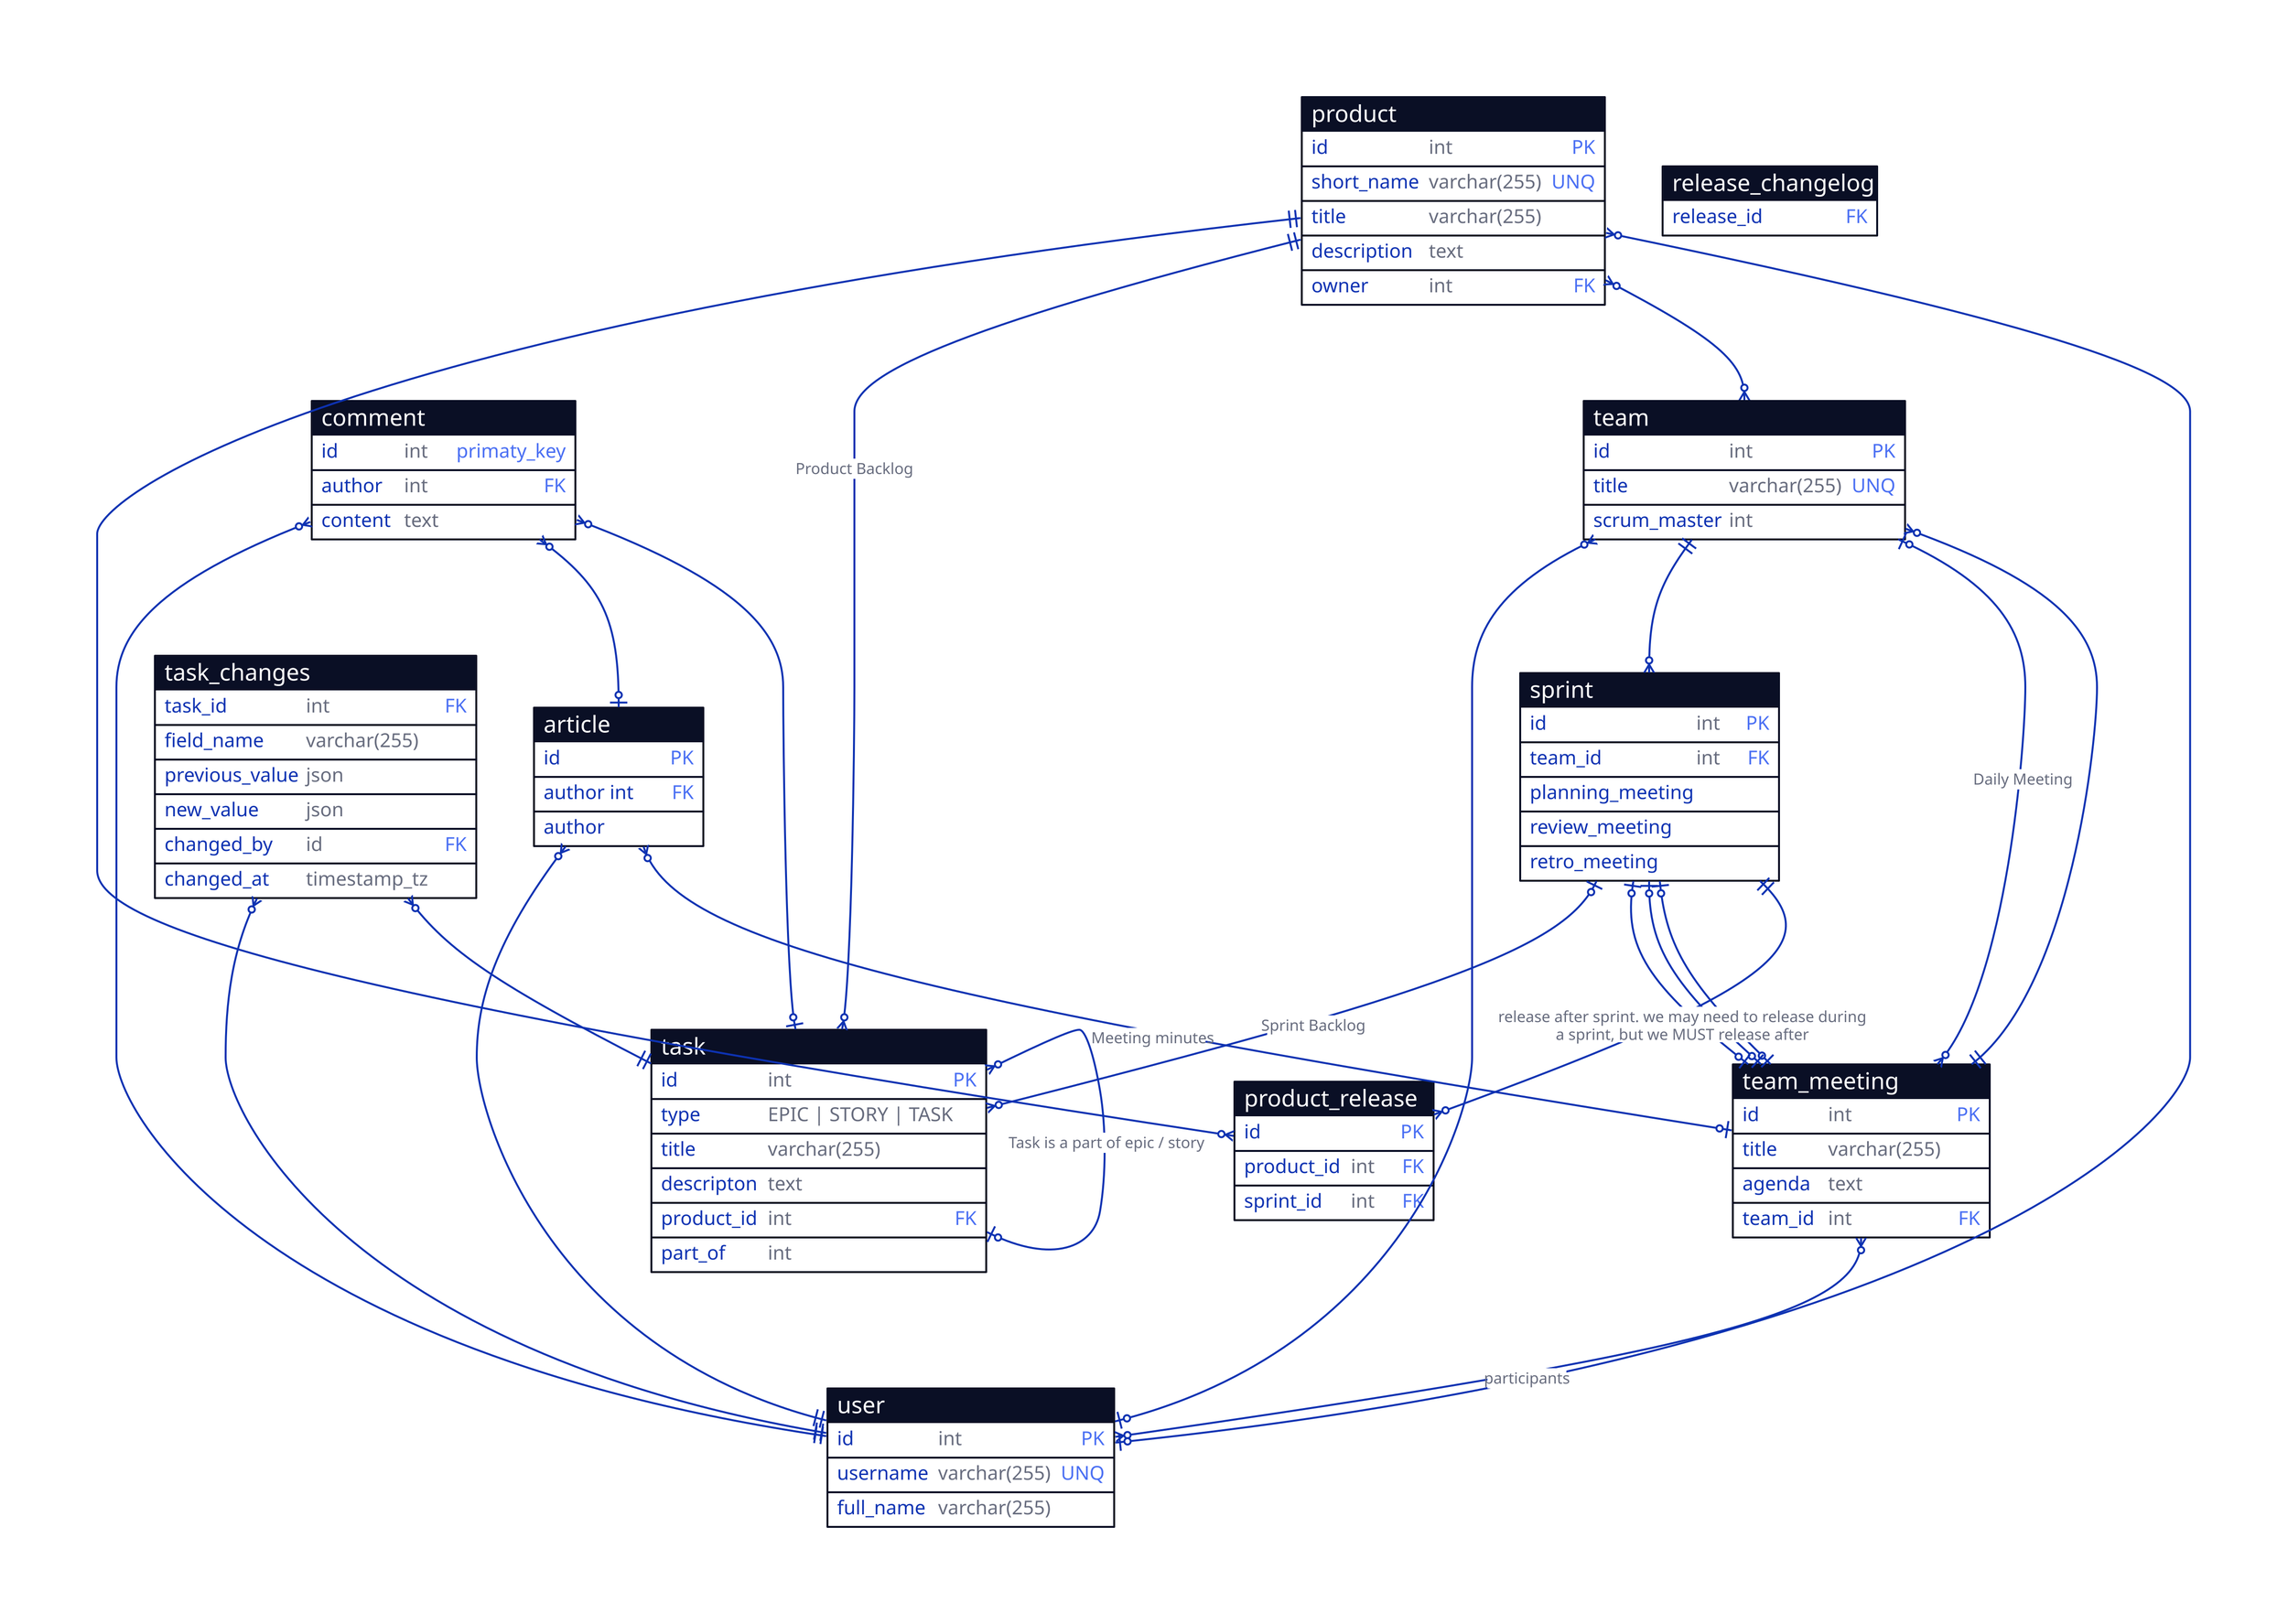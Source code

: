 product: {
  shape: sql_table
  id: int {constraint: primary_key}
  short_name: varchar(255) {constraint: unique}
  title: varchar(255)
  description: text
  owner: int {constraint: foreign_key}
}

team: {
  shape: sql_table
  id: int {constraint: primary_key}
  title: varchar(255) {constraint: unique}
  scrum_master: int
}

user: {
  shape: sql_table
  id: int {constraint: primary_key}
  username: varchar(255) {constraint: unique}
  full_name: varchar(255)
}

sprint: {
  shape: sql_table
  id: int {constraint: primary_key}
  team_id: int {constraint: foreign_key}
}

comment: {
  shape: sql_table
  id: int {constraint: primaty_key}
  author: int {constraint: foreign_key}
  content: text
}

team_meeting: {
  shape: sql_table
  id: int {constraint: primary_key}
  title: varchar(255)
  agenda: text
  team_id: int {constraint: foreign_key}
}

article: {
  shape: sql_table
  id: {constraint: primary_key}
  author int: {constraint: foreign_key}
}

product_release: {
  shape: sql_table
  id: {constraint: primary_key}
  product_id: int {constraint: foreign_key}
  sprint_id: int {constraint: foreign_key}
}

release_changelog: {
  shape: sql_table
  release_id: {constraint: foreign_key}
}

sprint <-> product_release.sprint_id: {
  source-arrowhead: {
    shape: cf-one-required
  }
  target-arrowhead: {
    shape: cf-many
  }
  label: "release after sprint. we may need to release during\na sprint, but we MUST release after"
}

product_release.product_id <-> product: {
  source-arrowhead: {
    shape: cf-many
  }
  target-arrowhead: {
    shape: cf-one-required
  }
}

article <-> team_meeting: {
  source-arrowhead: {
    shape: cf-many
  }
  target-arrowhead: {
    shape: cf-one
  }
  label: "Meeting minutes"
}

article.author <-> user: {
  source-arrowhead: {
    shape: cf-many
  }
  target-arrowhead: {
    shape: cf-one-required
  }
}

team <-> team_meeting.team_id: {
  source-arrowhead: {
    shape: cf-many
  }
  target-arrowhead: {
    shape: cf-one-required
  }
}

sprint.planning_meeting <-> team_meeting: {
  source-arrowhead: {
    shape: cf-one
  }
  target-arrowhead: {
    shape: cf-one
  }
}

sprint.review_meeting <-> team_meeting: {
  source-arrowhead: {
    shape: cf-one
  }
  target-arrowhead: {
    shape: cf-one
  }
}

sprint.retro_meeting <-> team_meeting: {
  source-arrowhead: {
    shape: cf-one
  }
  target-arrowhead: {
    shape: cf-one
  }
}

team <-> team_meeting: {
  label: "Daily Meeting"
  source-arrowhead: {
    shape: cf-one
  }
  target-arrowhead: {
    shape: cf-many
  }
}

team_meeting <-> user: {
  label: "participants"
  source-arrowhead: {
    shape: cf-many
  }
  target-arrowhead: {
    shape: cf-many
  }
}

comment <-> task: {
  source-arrowhead: {
    shape: cf-many
  }
  target-arrowhead: {
    shape: cf-one
  }
}

comment <-> article: {
  source-arrowhead: {
    shape: cf-many
  }
  target-arrowhead: {
    shape: cf-one
  }
}

comment.author <-> user: {
  source-arrowhead: {
    shape: cf-many
  }
  target-arrowhead: {
    shape: cf-one-required
  }
}

team.id <-> sprint.team_id: {
  source-arrowhead: {
    shape: cf-one-required
  }
  target-arrowhead: {
    shape: cf-many
  }
}

team.scrum_master <-> user: {
  source-arrowhead: {
    shape: cf-many
  }
  target-arrowhead: {
    shape: cf-one
  }
}

product.owner <-> user: {
  source-arrowhead: {
    shape: cf-many
  }
  target-arrowhead: {
    shape: cf-one
  }
}

product <-> team: {
  source-arrowhead: {
    shape: cf-many
  }
  target-arrowhead: {
    shape: cf-many
  }
}

task: {
  shape: sql_table
  id: int {constraint: primary_key}
  type: EPIC | STORY | TASK
  title: varchar(255)
  descripton: text
  product_id: int {constraint: foreign_key}
  part_of: int
}

task.part_of <-> task.id: {
  label: "Task is a part of epic / story"
  source-arrowhead: {
    shape: cf-many
  }
  target-arrowhead: {
    shape: cf-one
  }
}

product.id <-> task.product_id: {
  source-arrowhead: {
    shape: cf-one-required
  }
  target-arrowhead: {
    shape: cf-many
  }
  label: "Product Backlog"
}

sprint.id <-> task.id: {
  source-arrowhead: {
    shape: cf-one
  }
  target-arrowhead: {
    shape: cf-many
  }
  label: "Sprint Backlog"
}

task_changes: {
  shape: sql_table
  task_id: int {constraint: foreign_key}
  field_name: varchar(255)
  previous_value: json
  new_value: json
  changed_by: id {constraint: foreign_key}
  changed_at: timestamp_tz
}

task_changes.task_id <-> task: {
  target-arrowhead: {
    shape: cf-one-required
  }
  source-arrowhead: {
    shape: cf-many
  }
}
task_changes.changed_by <-> user: {
  target-arrowhead: {
    shape: cf-one-required
  }
  source-arrowhead: {
    shape: cf-many
  }
}
